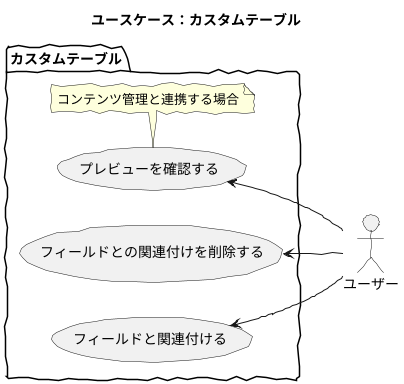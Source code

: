 @startuml

skinparam handwritten true
skinparam backgroundColor white

title ユースケース：カスタムテーブル

actor ユーザー

package カスタムテーブル {
	left to right direction
	ユーザー -up-> (フィールドと関連付ける)
	ユーザー -up-> (フィールドとの関連付けを削除する)
	ユーザー -up-> (プレビューを確認する)
	note bottom of プレビューを確認する
		コンテンツ管理と連携する場合
	end note
}

@enduml
